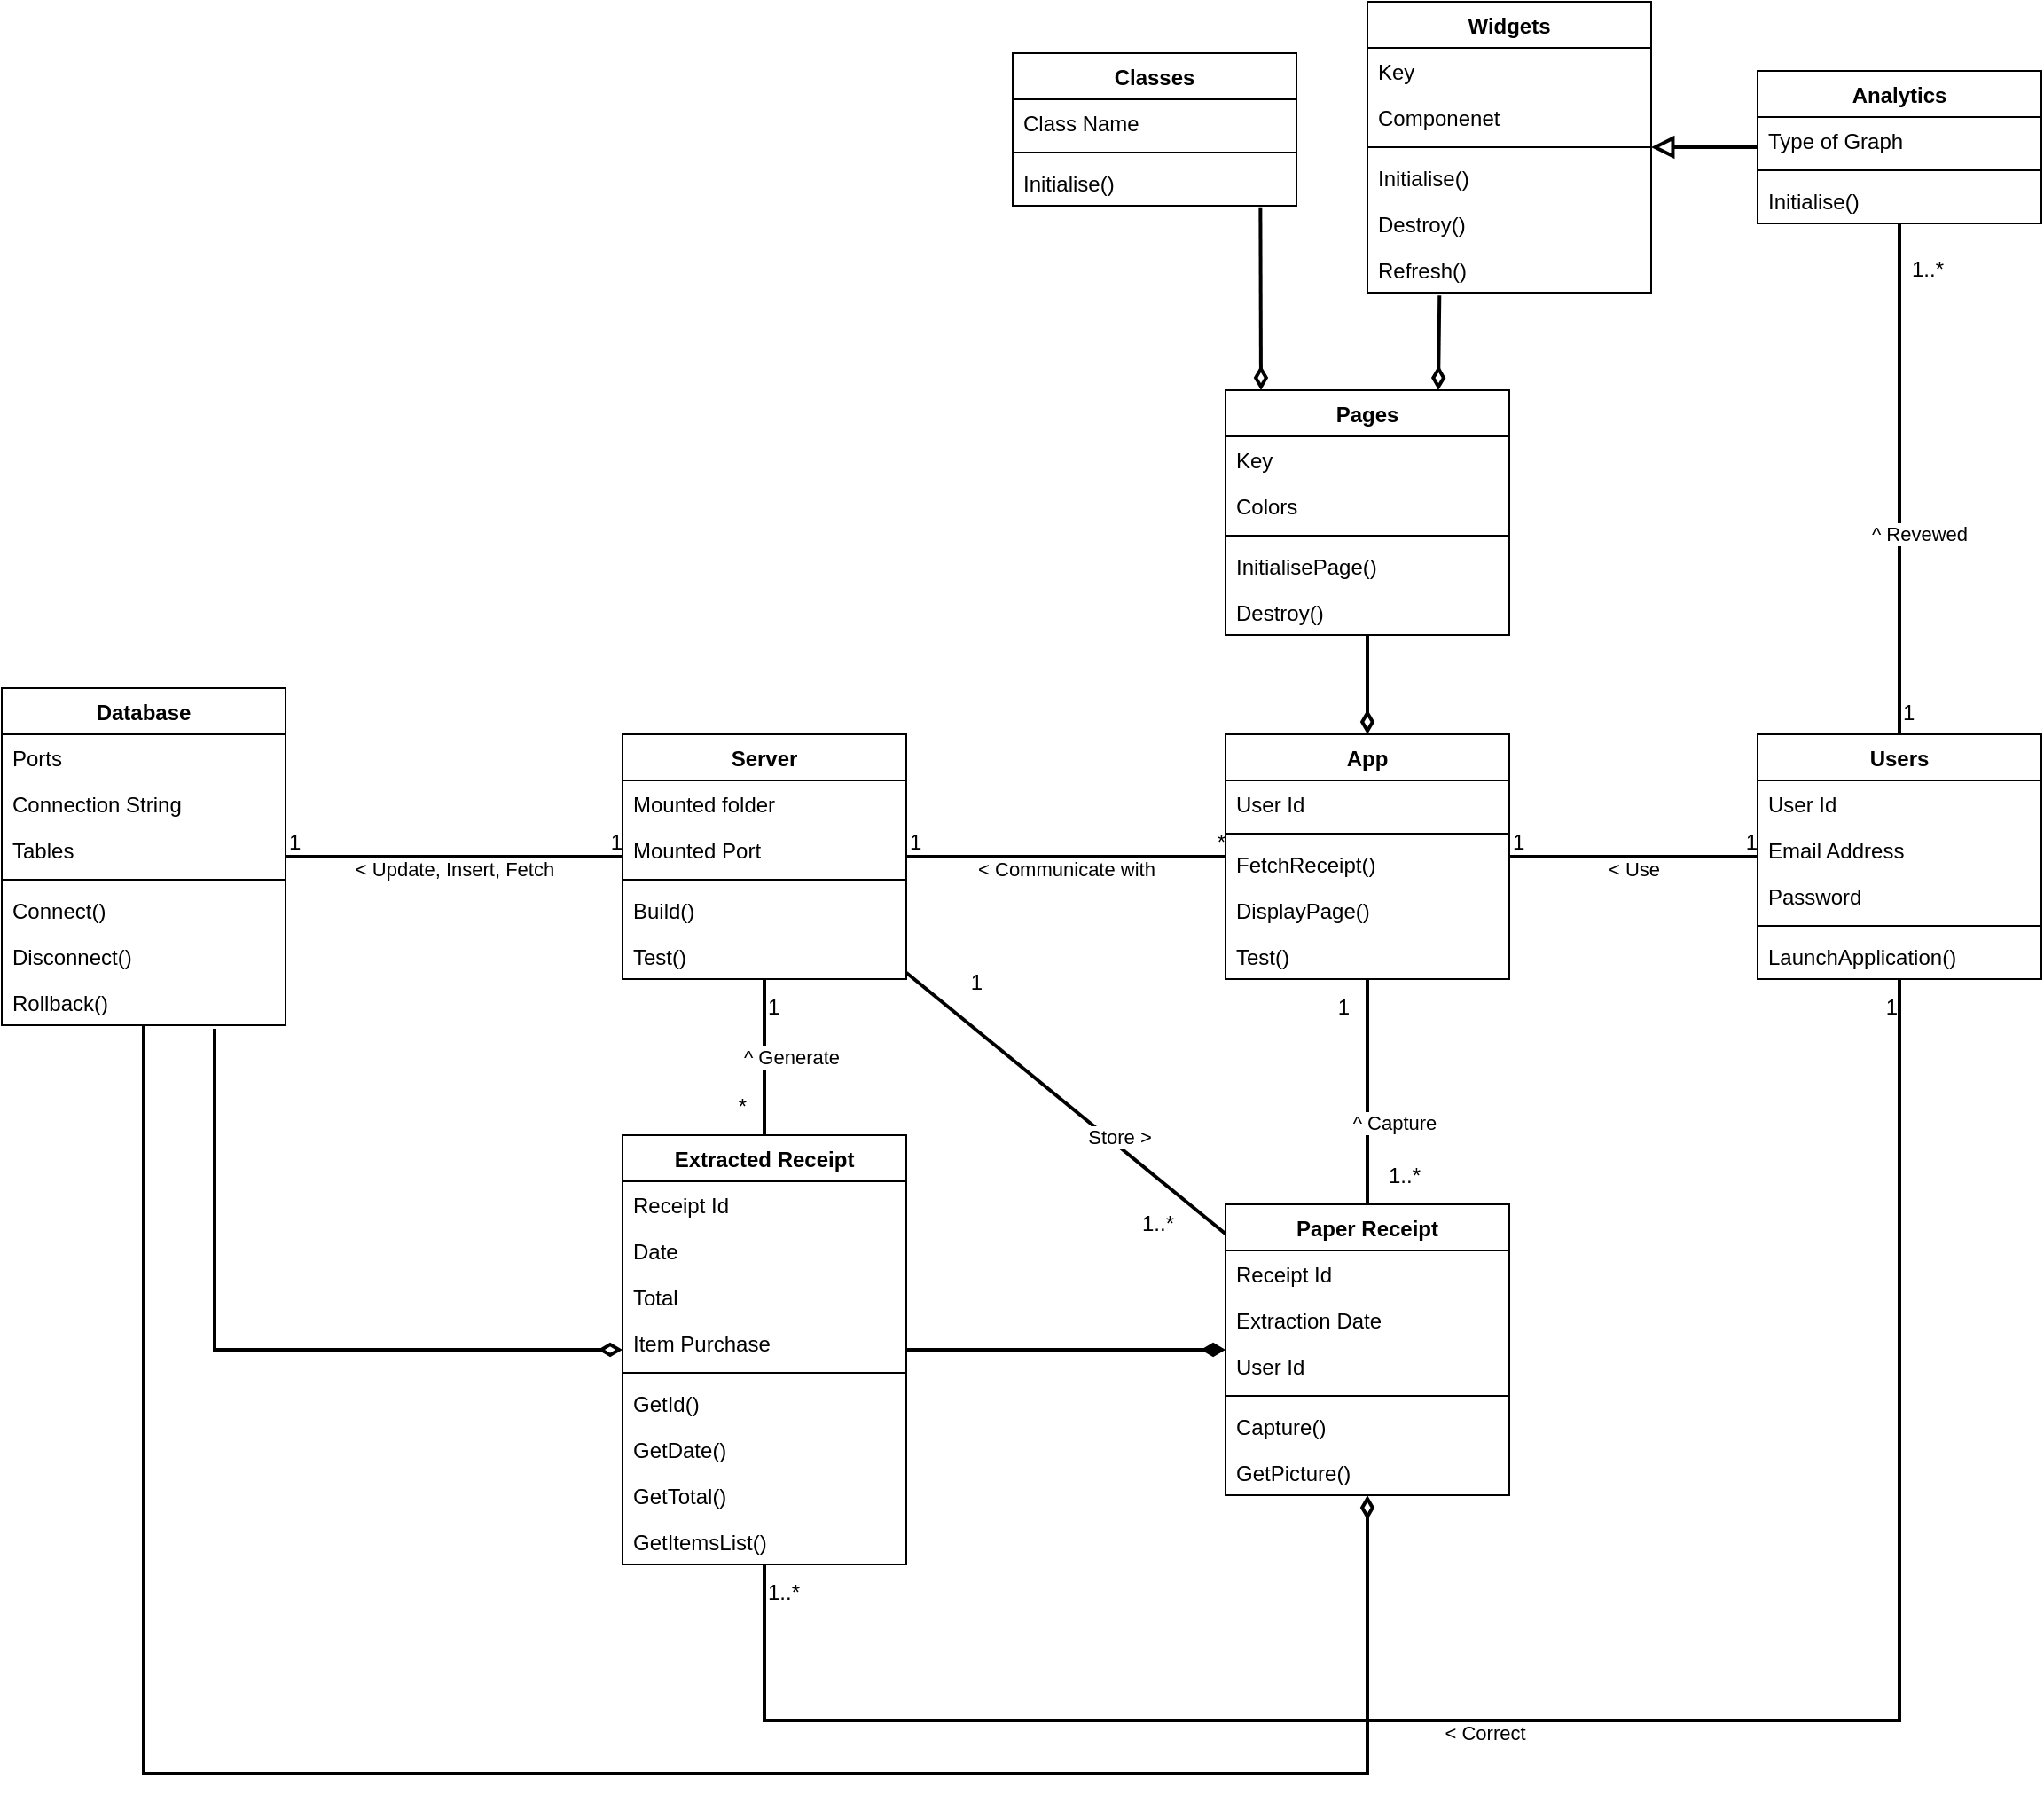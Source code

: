 <mxfile version="24.2.5" type="device">
  <diagram id="jHKnIer3RVHyAMdDst35" name="Page-1">
    <mxGraphModel dx="3381" dy="3438" grid="1" gridSize="10" guides="1" tooltips="1" connect="1" arrows="1" fold="1" page="1" pageScale="1" pageWidth="827" pageHeight="1169" math="0" shadow="0">
      <root>
        <mxCell id="0" />
        <mxCell id="1" parent="0" />
        <mxCell id="2" value="Users" style="swimlane;fontStyle=1;align=center;verticalAlign=top;childLayout=stackLayout;horizontal=1;startSize=26;horizontalStack=0;resizeParent=1;resizeParentMax=0;resizeLast=0;collapsible=1;marginBottom=0;" parent="1" vertex="1">
          <mxGeometry x="370" y="-671" width="160" height="138" as="geometry" />
        </mxCell>
        <mxCell id="_Ge_NnRAI8BgG_pNbYAr-111" value="User Id" style="text;strokeColor=none;fillColor=none;align=left;verticalAlign=top;spacingLeft=4;spacingRight=4;overflow=hidden;rotatable=0;points=[[0,0.5],[1,0.5]];portConstraint=eastwest;" parent="2" vertex="1">
          <mxGeometry y="26" width="160" height="26" as="geometry" />
        </mxCell>
        <mxCell id="3" value="Email Address" style="text;strokeColor=none;fillColor=none;align=left;verticalAlign=top;spacingLeft=4;spacingRight=4;overflow=hidden;rotatable=0;points=[[0,0.5],[1,0.5]];portConstraint=eastwest;" parent="2" vertex="1">
          <mxGeometry y="52" width="160" height="26" as="geometry" />
        </mxCell>
        <mxCell id="_Ge_NnRAI8BgG_pNbYAr-112" value="Password" style="text;strokeColor=none;fillColor=none;align=left;verticalAlign=top;spacingLeft=4;spacingRight=4;overflow=hidden;rotatable=0;points=[[0,0.5],[1,0.5]];portConstraint=eastwest;" parent="2" vertex="1">
          <mxGeometry y="78" width="160" height="26" as="geometry" />
        </mxCell>
        <mxCell id="4" value="" style="line;strokeWidth=1;fillColor=none;align=left;verticalAlign=middle;spacingTop=-1;spacingLeft=3;spacingRight=3;rotatable=0;labelPosition=right;points=[];portConstraint=eastwest;strokeColor=inherit;" parent="2" vertex="1">
          <mxGeometry y="104" width="160" height="8" as="geometry" />
        </mxCell>
        <mxCell id="5" value="LaunchApplication()" style="text;strokeColor=none;fillColor=none;align=left;verticalAlign=top;spacingLeft=4;spacingRight=4;overflow=hidden;rotatable=0;points=[[0,0.5],[1,0.5]];portConstraint=eastwest;" parent="2" vertex="1">
          <mxGeometry y="112" width="160" height="26" as="geometry" />
        </mxCell>
        <mxCell id="6" value="Database" style="swimlane;fontStyle=1;align=center;verticalAlign=top;childLayout=stackLayout;horizontal=1;startSize=26;horizontalStack=0;resizeParent=1;resizeParentMax=0;resizeLast=0;collapsible=1;marginBottom=0;" parent="1" vertex="1">
          <mxGeometry x="-620" y="-697" width="160" height="190" as="geometry" />
        </mxCell>
        <mxCell id="7" value="Ports" style="text;strokeColor=none;fillColor=none;align=left;verticalAlign=top;spacingLeft=4;spacingRight=4;overflow=hidden;rotatable=0;points=[[0,0.5],[1,0.5]];portConstraint=eastwest;" parent="6" vertex="1">
          <mxGeometry y="26" width="160" height="26" as="geometry" />
        </mxCell>
        <mxCell id="_Ge_NnRAI8BgG_pNbYAr-130" value="Connection String" style="text;strokeColor=none;fillColor=none;align=left;verticalAlign=top;spacingLeft=4;spacingRight=4;overflow=hidden;rotatable=0;points=[[0,0.5],[1,0.5]];portConstraint=eastwest;" parent="6" vertex="1">
          <mxGeometry y="52" width="160" height="26" as="geometry" />
        </mxCell>
        <mxCell id="_Ge_NnRAI8BgG_pNbYAr-129" value="Tables" style="text;strokeColor=none;fillColor=none;align=left;verticalAlign=top;spacingLeft=4;spacingRight=4;overflow=hidden;rotatable=0;points=[[0,0.5],[1,0.5]];portConstraint=eastwest;" parent="6" vertex="1">
          <mxGeometry y="78" width="160" height="26" as="geometry" />
        </mxCell>
        <mxCell id="8" value="" style="line;strokeWidth=1;fillColor=none;align=left;verticalAlign=middle;spacingTop=-1;spacingLeft=3;spacingRight=3;rotatable=0;labelPosition=right;points=[];portConstraint=eastwest;strokeColor=inherit;" parent="6" vertex="1">
          <mxGeometry y="104" width="160" height="8" as="geometry" />
        </mxCell>
        <mxCell id="9" value="Connect()" style="text;strokeColor=none;fillColor=none;align=left;verticalAlign=top;spacingLeft=4;spacingRight=4;overflow=hidden;rotatable=0;points=[[0,0.5],[1,0.5]];portConstraint=eastwest;" parent="6" vertex="1">
          <mxGeometry y="112" width="160" height="26" as="geometry" />
        </mxCell>
        <mxCell id="_Ge_NnRAI8BgG_pNbYAr-131" value="Disconnect()" style="text;strokeColor=none;fillColor=none;align=left;verticalAlign=top;spacingLeft=4;spacingRight=4;overflow=hidden;rotatable=0;points=[[0,0.5],[1,0.5]];portConstraint=eastwest;" parent="6" vertex="1">
          <mxGeometry y="138" width="160" height="26" as="geometry" />
        </mxCell>
        <mxCell id="_Ge_NnRAI8BgG_pNbYAr-132" value="Rollback()" style="text;strokeColor=none;fillColor=none;align=left;verticalAlign=top;spacingLeft=4;spacingRight=4;overflow=hidden;rotatable=0;points=[[0,0.5],[1,0.5]];portConstraint=eastwest;" parent="6" vertex="1">
          <mxGeometry y="164" width="160" height="26" as="geometry" />
        </mxCell>
        <mxCell id="10" value="Server" style="swimlane;fontStyle=1;align=center;verticalAlign=top;childLayout=stackLayout;horizontal=1;startSize=26;horizontalStack=0;resizeParent=1;resizeParentMax=0;resizeLast=0;collapsible=1;marginBottom=0;" parent="1" vertex="1">
          <mxGeometry x="-270" y="-671" width="160" height="138" as="geometry" />
        </mxCell>
        <mxCell id="11" value="Mounted folder" style="text;strokeColor=none;fillColor=none;align=left;verticalAlign=top;spacingLeft=4;spacingRight=4;overflow=hidden;rotatable=0;points=[[0,0.5],[1,0.5]];portConstraint=eastwest;" parent="10" vertex="1">
          <mxGeometry y="26" width="160" height="26" as="geometry" />
        </mxCell>
        <mxCell id="_Ge_NnRAI8BgG_pNbYAr-114" value="Mounted Port" style="text;strokeColor=none;fillColor=none;align=left;verticalAlign=top;spacingLeft=4;spacingRight=4;overflow=hidden;rotatable=0;points=[[0,0.5],[1,0.5]];portConstraint=eastwest;" parent="10" vertex="1">
          <mxGeometry y="52" width="160" height="26" as="geometry" />
        </mxCell>
        <mxCell id="12" value="" style="line;strokeWidth=1;fillColor=none;align=left;verticalAlign=middle;spacingTop=-1;spacingLeft=3;spacingRight=3;rotatable=0;labelPosition=right;points=[];portConstraint=eastwest;strokeColor=inherit;" parent="10" vertex="1">
          <mxGeometry y="78" width="160" height="8" as="geometry" />
        </mxCell>
        <mxCell id="13" value="Build()" style="text;strokeColor=none;fillColor=none;align=left;verticalAlign=top;spacingLeft=4;spacingRight=4;overflow=hidden;rotatable=0;points=[[0,0.5],[1,0.5]];portConstraint=eastwest;" parent="10" vertex="1">
          <mxGeometry y="86" width="160" height="26" as="geometry" />
        </mxCell>
        <mxCell id="_Ge_NnRAI8BgG_pNbYAr-133" value="Test()" style="text;strokeColor=none;fillColor=none;align=left;verticalAlign=top;spacingLeft=4;spacingRight=4;overflow=hidden;rotatable=0;points=[[0,0.5],[1,0.5]];portConstraint=eastwest;" parent="10" vertex="1">
          <mxGeometry y="112" width="160" height="26" as="geometry" />
        </mxCell>
        <mxCell id="14" value="Analytics" style="swimlane;fontStyle=1;align=center;verticalAlign=top;childLayout=stackLayout;horizontal=1;startSize=26;horizontalStack=0;resizeParent=1;resizeParentMax=0;resizeLast=0;collapsible=1;marginBottom=0;" parent="1" vertex="1">
          <mxGeometry x="370" y="-1045" width="160" height="86" as="geometry" />
        </mxCell>
        <mxCell id="15" value="Type of Graph" style="text;strokeColor=none;fillColor=none;align=left;verticalAlign=top;spacingLeft=4;spacingRight=4;overflow=hidden;rotatable=0;points=[[0,0.5],[1,0.5]];portConstraint=eastwest;" parent="14" vertex="1">
          <mxGeometry y="26" width="160" height="26" as="geometry" />
        </mxCell>
        <mxCell id="16" value="" style="line;strokeWidth=1;fillColor=none;align=left;verticalAlign=middle;spacingTop=-1;spacingLeft=3;spacingRight=3;rotatable=0;labelPosition=right;points=[];portConstraint=eastwest;strokeColor=inherit;" parent="14" vertex="1">
          <mxGeometry y="52" width="160" height="8" as="geometry" />
        </mxCell>
        <mxCell id="17" value="Initialise()" style="text;strokeColor=none;fillColor=none;align=left;verticalAlign=top;spacingLeft=4;spacingRight=4;overflow=hidden;rotatable=0;points=[[0,0.5],[1,0.5]];portConstraint=eastwest;" parent="14" vertex="1">
          <mxGeometry y="60" width="160" height="26" as="geometry" />
        </mxCell>
        <mxCell id="18" value="Paper Receipt" style="swimlane;fontStyle=1;align=center;verticalAlign=top;childLayout=stackLayout;horizontal=1;startSize=26;horizontalStack=0;resizeParent=1;resizeParentMax=0;resizeLast=0;collapsible=1;marginBottom=0;" parent="1" vertex="1">
          <mxGeometry x="70" y="-406" width="160" height="164" as="geometry" />
        </mxCell>
        <mxCell id="19" value="Receipt Id" style="text;strokeColor=none;fillColor=none;align=left;verticalAlign=top;spacingLeft=4;spacingRight=4;overflow=hidden;rotatable=0;points=[[0,0.5],[1,0.5]];portConstraint=eastwest;" parent="18" vertex="1">
          <mxGeometry y="26" width="160" height="26" as="geometry" />
        </mxCell>
        <mxCell id="_Ge_NnRAI8BgG_pNbYAr-109" value="Extraction Date" style="text;strokeColor=none;fillColor=none;align=left;verticalAlign=top;spacingLeft=4;spacingRight=4;overflow=hidden;rotatable=0;points=[[0,0.5],[1,0.5]];portConstraint=eastwest;" parent="18" vertex="1">
          <mxGeometry y="52" width="160" height="26" as="geometry" />
        </mxCell>
        <mxCell id="_Ge_NnRAI8BgG_pNbYAr-110" value="User Id" style="text;strokeColor=none;fillColor=none;align=left;verticalAlign=top;spacingLeft=4;spacingRight=4;overflow=hidden;rotatable=0;points=[[0,0.5],[1,0.5]];portConstraint=eastwest;" parent="18" vertex="1">
          <mxGeometry y="78" width="160" height="26" as="geometry" />
        </mxCell>
        <mxCell id="20" value="" style="line;strokeWidth=1;fillColor=none;align=left;verticalAlign=middle;spacingTop=-1;spacingLeft=3;spacingRight=3;rotatable=0;labelPosition=right;points=[];portConstraint=eastwest;strokeColor=inherit;" parent="18" vertex="1">
          <mxGeometry y="104" width="160" height="8" as="geometry" />
        </mxCell>
        <mxCell id="_Ge_NnRAI8BgG_pNbYAr-124" value="Capture()" style="text;strokeColor=none;fillColor=none;align=left;verticalAlign=top;spacingLeft=4;spacingRight=4;overflow=hidden;rotatable=0;points=[[0,0.5],[1,0.5]];portConstraint=eastwest;" parent="18" vertex="1">
          <mxGeometry y="112" width="160" height="26" as="geometry" />
        </mxCell>
        <mxCell id="_Ge_NnRAI8BgG_pNbYAr-107" value="GetPicture()" style="text;strokeColor=none;fillColor=none;align=left;verticalAlign=top;spacingLeft=4;spacingRight=4;overflow=hidden;rotatable=0;points=[[0,0.5],[1,0.5]];portConstraint=eastwest;" parent="18" vertex="1">
          <mxGeometry y="138" width="160" height="26" as="geometry" />
        </mxCell>
        <mxCell id="23" value="Extracted Receipt" style="swimlane;fontStyle=1;align=center;verticalAlign=top;childLayout=stackLayout;horizontal=1;startSize=26;horizontalStack=0;resizeParent=1;resizeParentMax=0;resizeLast=0;collapsible=1;marginBottom=0;" parent="1" vertex="1">
          <mxGeometry x="-270" y="-445" width="160" height="242" as="geometry" />
        </mxCell>
        <mxCell id="24" value="Receipt Id" style="text;strokeColor=none;fillColor=none;align=left;verticalAlign=top;spacingLeft=4;spacingRight=4;overflow=hidden;rotatable=0;points=[[0,0.5],[1,0.5]];portConstraint=eastwest;" parent="23" vertex="1">
          <mxGeometry y="26" width="160" height="26" as="geometry" />
        </mxCell>
        <mxCell id="_Ge_NnRAI8BgG_pNbYAr-115" value="Date" style="text;strokeColor=none;fillColor=none;align=left;verticalAlign=top;spacingLeft=4;spacingRight=4;overflow=hidden;rotatable=0;points=[[0,0.5],[1,0.5]];portConstraint=eastwest;" parent="23" vertex="1">
          <mxGeometry y="52" width="160" height="26" as="geometry" />
        </mxCell>
        <mxCell id="_Ge_NnRAI8BgG_pNbYAr-121" value="Total" style="text;strokeColor=none;fillColor=none;align=left;verticalAlign=top;spacingLeft=4;spacingRight=4;overflow=hidden;rotatable=0;points=[[0,0.5],[1,0.5]];portConstraint=eastwest;" parent="23" vertex="1">
          <mxGeometry y="78" width="160" height="26" as="geometry" />
        </mxCell>
        <mxCell id="_Ge_NnRAI8BgG_pNbYAr-122" value="Item Purchase" style="text;strokeColor=none;fillColor=none;align=left;verticalAlign=top;spacingLeft=4;spacingRight=4;overflow=hidden;rotatable=0;points=[[0,0.5],[1,0.5]];portConstraint=eastwest;" parent="23" vertex="1">
          <mxGeometry y="104" width="160" height="26" as="geometry" />
        </mxCell>
        <mxCell id="25" value="" style="line;strokeWidth=1;fillColor=none;align=left;verticalAlign=middle;spacingTop=-1;spacingLeft=3;spacingRight=3;rotatable=0;labelPosition=right;points=[];portConstraint=eastwest;strokeColor=inherit;" parent="23" vertex="1">
          <mxGeometry y="130" width="160" height="8" as="geometry" />
        </mxCell>
        <mxCell id="_Ge_NnRAI8BgG_pNbYAr-125" value="GetId()" style="text;strokeColor=none;fillColor=none;align=left;verticalAlign=top;spacingLeft=4;spacingRight=4;overflow=hidden;rotatable=0;points=[[0,0.5],[1,0.5]];portConstraint=eastwest;" parent="23" vertex="1">
          <mxGeometry y="138" width="160" height="26" as="geometry" />
        </mxCell>
        <mxCell id="_Ge_NnRAI8BgG_pNbYAr-127" value="GetDate()" style="text;strokeColor=none;fillColor=none;align=left;verticalAlign=top;spacingLeft=4;spacingRight=4;overflow=hidden;rotatable=0;points=[[0,0.5],[1,0.5]];portConstraint=eastwest;" parent="23" vertex="1">
          <mxGeometry y="164" width="160" height="26" as="geometry" />
        </mxCell>
        <mxCell id="26" value="GetTotal()" style="text;strokeColor=none;fillColor=none;align=left;verticalAlign=top;spacingLeft=4;spacingRight=4;overflow=hidden;rotatable=0;points=[[0,0.5],[1,0.5]];portConstraint=eastwest;" parent="23" vertex="1">
          <mxGeometry y="190" width="160" height="26" as="geometry" />
        </mxCell>
        <mxCell id="_Ge_NnRAI8BgG_pNbYAr-126" value="GetItemsList()" style="text;strokeColor=none;fillColor=none;align=left;verticalAlign=top;spacingLeft=4;spacingRight=4;overflow=hidden;rotatable=0;points=[[0,0.5],[1,0.5]];portConstraint=eastwest;" parent="23" vertex="1">
          <mxGeometry y="216" width="160" height="26" as="geometry" />
        </mxCell>
        <mxCell id="_Ge_NnRAI8BgG_pNbYAr-34" value="" style="endArrow=none;startArrow=diamondThin;endFill=0;startFill=1;html=1;verticalAlign=bottom;labelBackgroundColor=none;strokeWidth=2;startSize=8;endSize=8;rounded=0;" parent="1" source="18" target="23" edge="1">
          <mxGeometry width="160" relative="1" as="geometry">
            <mxPoint x="50" y="-825" as="sourcePoint" />
            <mxPoint x="-80" y="-855" as="targetPoint" />
          </mxGeometry>
        </mxCell>
        <mxCell id="_Ge_NnRAI8BgG_pNbYAr-35" value="App" style="swimlane;fontStyle=1;align=center;verticalAlign=top;childLayout=stackLayout;horizontal=1;startSize=26;horizontalStack=0;resizeParent=1;resizeParentMax=0;resizeLast=0;collapsible=1;marginBottom=0;" parent="1" vertex="1">
          <mxGeometry x="70" y="-671" width="160" height="138" as="geometry" />
        </mxCell>
        <mxCell id="_Ge_NnRAI8BgG_pNbYAr-36" value="User Id" style="text;strokeColor=none;fillColor=none;align=left;verticalAlign=top;spacingLeft=4;spacingRight=4;overflow=hidden;rotatable=0;points=[[0,0.5],[1,0.5]];portConstraint=eastwest;" parent="_Ge_NnRAI8BgG_pNbYAr-35" vertex="1">
          <mxGeometry y="26" width="160" height="26" as="geometry" />
        </mxCell>
        <mxCell id="_Ge_NnRAI8BgG_pNbYAr-37" value="" style="line;strokeWidth=1;fillColor=none;align=left;verticalAlign=middle;spacingTop=-1;spacingLeft=3;spacingRight=3;rotatable=0;labelPosition=right;points=[];portConstraint=eastwest;strokeColor=inherit;" parent="_Ge_NnRAI8BgG_pNbYAr-35" vertex="1">
          <mxGeometry y="52" width="160" height="8" as="geometry" />
        </mxCell>
        <mxCell id="_Ge_NnRAI8BgG_pNbYAr-123" value="FetchReceipt()" style="text;strokeColor=none;fillColor=none;align=left;verticalAlign=top;spacingLeft=4;spacingRight=4;overflow=hidden;rotatable=0;points=[[0,0.5],[1,0.5]];portConstraint=eastwest;" parent="_Ge_NnRAI8BgG_pNbYAr-35" vertex="1">
          <mxGeometry y="60" width="160" height="26" as="geometry" />
        </mxCell>
        <mxCell id="_Ge_NnRAI8BgG_pNbYAr-38" value="DisplayPage()" style="text;strokeColor=none;fillColor=none;align=left;verticalAlign=top;spacingLeft=4;spacingRight=4;overflow=hidden;rotatable=0;points=[[0,0.5],[1,0.5]];portConstraint=eastwest;" parent="_Ge_NnRAI8BgG_pNbYAr-35" vertex="1">
          <mxGeometry y="86" width="160" height="26" as="geometry" />
        </mxCell>
        <mxCell id="_Ge_NnRAI8BgG_pNbYAr-134" value="Test()" style="text;strokeColor=none;fillColor=none;align=left;verticalAlign=top;spacingLeft=4;spacingRight=4;overflow=hidden;rotatable=0;points=[[0,0.5],[1,0.5]];portConstraint=eastwest;" parent="_Ge_NnRAI8BgG_pNbYAr-35" vertex="1">
          <mxGeometry y="112" width="160" height="26" as="geometry" />
        </mxCell>
        <mxCell id="_Ge_NnRAI8BgG_pNbYAr-44" value="" style="endArrow=none;html=1;rounded=0;align=center;verticalAlign=top;endFill=0;labelBackgroundColor=none;strokeWidth=2;" parent="1" source="10" target="_Ge_NnRAI8BgG_pNbYAr-35" edge="1">
          <mxGeometry relative="1" as="geometry">
            <mxPoint x="-40" y="-595" as="sourcePoint" />
            <mxPoint x="160" y="-595" as="targetPoint" />
          </mxGeometry>
        </mxCell>
        <mxCell id="_Ge_NnRAI8BgG_pNbYAr-45" value="1" style="resizable=0;html=1;align=left;verticalAlign=bottom;labelBackgroundColor=none;" parent="_Ge_NnRAI8BgG_pNbYAr-44" connectable="0" vertex="1">
          <mxGeometry x="-1" relative="1" as="geometry" />
        </mxCell>
        <mxCell id="_Ge_NnRAI8BgG_pNbYAr-47" value="*" style="resizable=0;html=1;align=right;verticalAlign=bottom;labelBackgroundColor=none;" parent="_Ge_NnRAI8BgG_pNbYAr-44" connectable="0" vertex="1">
          <mxGeometry x="1" relative="1" as="geometry" />
        </mxCell>
        <mxCell id="_Ge_NnRAI8BgG_pNbYAr-51" value="&amp;lt; Communicate with" style="edgeLabel;html=1;align=center;verticalAlign=middle;resizable=0;points=[];" parent="_Ge_NnRAI8BgG_pNbYAr-44" vertex="1" connectable="0">
          <mxGeometry x="-0.165" relative="1" as="geometry">
            <mxPoint x="15" y="7" as="offset" />
          </mxGeometry>
        </mxCell>
        <mxCell id="_Ge_NnRAI8BgG_pNbYAr-52" value="" style="endArrow=none;html=1;rounded=0;align=center;verticalAlign=top;endFill=0;labelBackgroundColor=none;strokeWidth=2;" parent="1" source="_Ge_NnRAI8BgG_pNbYAr-35" target="2" edge="1">
          <mxGeometry relative="1" as="geometry">
            <mxPoint x="210" y="-505" as="sourcePoint" />
            <mxPoint x="390" y="-505" as="targetPoint" />
          </mxGeometry>
        </mxCell>
        <mxCell id="_Ge_NnRAI8BgG_pNbYAr-53" value="1" style="resizable=0;html=1;align=left;verticalAlign=bottom;labelBackgroundColor=none;" parent="_Ge_NnRAI8BgG_pNbYAr-52" connectable="0" vertex="1">
          <mxGeometry x="-1" relative="1" as="geometry" />
        </mxCell>
        <mxCell id="_Ge_NnRAI8BgG_pNbYAr-55" value="1" style="resizable=0;html=1;align=right;verticalAlign=bottom;labelBackgroundColor=none;" parent="_Ge_NnRAI8BgG_pNbYAr-52" connectable="0" vertex="1">
          <mxGeometry x="1" relative="1" as="geometry" />
        </mxCell>
        <mxCell id="_Ge_NnRAI8BgG_pNbYAr-57" value="&amp;lt; Use" style="edgeLabel;html=1;align=center;verticalAlign=middle;resizable=0;points=[];" parent="_Ge_NnRAI8BgG_pNbYAr-52" vertex="1" connectable="0">
          <mxGeometry x="-0.165" relative="1" as="geometry">
            <mxPoint x="11" y="7" as="offset" />
          </mxGeometry>
        </mxCell>
        <mxCell id="_Ge_NnRAI8BgG_pNbYAr-58" value="" style="endArrow=none;html=1;rounded=0;align=center;verticalAlign=top;endFill=0;labelBackgroundColor=none;strokeWidth=2;" parent="1" source="18" target="_Ge_NnRAI8BgG_pNbYAr-35" edge="1">
          <mxGeometry relative="1" as="geometry">
            <mxPoint x="-100" y="-675" as="sourcePoint" />
            <mxPoint x="80" y="-675" as="targetPoint" />
          </mxGeometry>
        </mxCell>
        <mxCell id="_Ge_NnRAI8BgG_pNbYAr-60" value="1..*" style="resizable=0;html=1;align=left;verticalAlign=top;labelBackgroundColor=none;" parent="_Ge_NnRAI8BgG_pNbYAr-58" connectable="0" vertex="1">
          <mxGeometry x="-1" relative="1" as="geometry">
            <mxPoint x="10" y="-30" as="offset" />
          </mxGeometry>
        </mxCell>
        <mxCell id="_Ge_NnRAI8BgG_pNbYAr-61" value="1" style="resizable=0;html=1;align=right;verticalAlign=bottom;labelBackgroundColor=none;" parent="_Ge_NnRAI8BgG_pNbYAr-58" connectable="0" vertex="1">
          <mxGeometry x="1" relative="1" as="geometry">
            <mxPoint x="-10" y="24" as="offset" />
          </mxGeometry>
        </mxCell>
        <mxCell id="_Ge_NnRAI8BgG_pNbYAr-63" value="^ Capture" style="edgeLabel;html=1;align=center;verticalAlign=middle;resizable=0;points=[];" parent="_Ge_NnRAI8BgG_pNbYAr-58" vertex="1" connectable="0">
          <mxGeometry x="-0.165" relative="1" as="geometry">
            <mxPoint x="15" y="7" as="offset" />
          </mxGeometry>
        </mxCell>
        <mxCell id="_Ge_NnRAI8BgG_pNbYAr-64" value="" style="endArrow=none;html=1;rounded=0;align=center;verticalAlign=top;endFill=0;labelBackgroundColor=none;strokeWidth=2;" parent="1" source="6" target="10" edge="1">
          <mxGeometry relative="1" as="geometry">
            <mxPoint x="-500" y="-485" as="sourcePoint" />
            <mxPoint x="-320" y="-485" as="targetPoint" />
          </mxGeometry>
        </mxCell>
        <mxCell id="_Ge_NnRAI8BgG_pNbYAr-65" value="1" style="resizable=0;html=1;align=left;verticalAlign=bottom;labelBackgroundColor=none;" parent="_Ge_NnRAI8BgG_pNbYAr-64" connectable="0" vertex="1">
          <mxGeometry x="-1" relative="1" as="geometry" />
        </mxCell>
        <mxCell id="_Ge_NnRAI8BgG_pNbYAr-67" value="1" style="resizable=0;html=1;align=right;verticalAlign=bottom;labelBackgroundColor=none;" parent="_Ge_NnRAI8BgG_pNbYAr-64" connectable="0" vertex="1">
          <mxGeometry x="1" relative="1" as="geometry" />
        </mxCell>
        <mxCell id="_Ge_NnRAI8BgG_pNbYAr-69" value="&amp;lt; Update, Insert, Fetch" style="edgeLabel;html=1;align=center;verticalAlign=middle;resizable=0;points=[];" parent="_Ge_NnRAI8BgG_pNbYAr-64" vertex="1" connectable="0">
          <mxGeometry x="-0.165" relative="1" as="geometry">
            <mxPoint x="15" y="7" as="offset" />
          </mxGeometry>
        </mxCell>
        <mxCell id="_Ge_NnRAI8BgG_pNbYAr-70" value="" style="endArrow=none;html=1;rounded=0;align=center;verticalAlign=top;endFill=0;labelBackgroundColor=none;strokeWidth=2;" parent="1" source="23" target="2" edge="1">
          <mxGeometry relative="1" as="geometry">
            <mxPoint x="-230" y="-125" as="sourcePoint" />
            <mxPoint x="430" y="-755" as="targetPoint" />
            <Array as="points">
              <mxPoint x="-190" y="-115" />
              <mxPoint x="450" y="-115" />
            </Array>
          </mxGeometry>
        </mxCell>
        <mxCell id="_Ge_NnRAI8BgG_pNbYAr-71" value="1..*" style="resizable=0;html=1;align=left;verticalAlign=bottom;labelBackgroundColor=none;" parent="_Ge_NnRAI8BgG_pNbYAr-70" connectable="0" vertex="1">
          <mxGeometry x="-1" relative="1" as="geometry">
            <mxPoint y="24" as="offset" />
          </mxGeometry>
        </mxCell>
        <mxCell id="_Ge_NnRAI8BgG_pNbYAr-73" value="1" style="resizable=0;html=1;align=right;verticalAlign=bottom;labelBackgroundColor=none;" parent="_Ge_NnRAI8BgG_pNbYAr-70" connectable="0" vertex="1">
          <mxGeometry x="1" relative="1" as="geometry">
            <mxPoint x="-1" y="24" as="offset" />
          </mxGeometry>
        </mxCell>
        <mxCell id="_Ge_NnRAI8BgG_pNbYAr-75" value="&amp;lt; Correct" style="edgeLabel;html=1;align=center;verticalAlign=middle;resizable=0;points=[];" parent="_Ge_NnRAI8BgG_pNbYAr-70" vertex="1" connectable="0">
          <mxGeometry x="-0.165" relative="1" as="geometry">
            <mxPoint x="15" y="7" as="offset" />
          </mxGeometry>
        </mxCell>
        <mxCell id="_Ge_NnRAI8BgG_pNbYAr-82" value="" style="endArrow=none;html=1;rounded=0;align=center;verticalAlign=top;endFill=0;labelBackgroundColor=none;strokeWidth=2;" parent="1" source="18" target="10" edge="1">
          <mxGeometry relative="1" as="geometry">
            <mxPoint x="-480" y="-715" as="sourcePoint" />
            <mxPoint x="-340" y="-715" as="targetPoint" />
          </mxGeometry>
        </mxCell>
        <mxCell id="_Ge_NnRAI8BgG_pNbYAr-84" value="1..*" style="resizable=0;html=1;align=left;verticalAlign=top;labelBackgroundColor=none;" parent="_Ge_NnRAI8BgG_pNbYAr-82" connectable="0" vertex="1">
          <mxGeometry x="-1" relative="1" as="geometry">
            <mxPoint x="-49" y="-20" as="offset" />
          </mxGeometry>
        </mxCell>
        <mxCell id="_Ge_NnRAI8BgG_pNbYAr-85" value="1" style="resizable=0;html=1;align=right;verticalAlign=bottom;labelBackgroundColor=none;" parent="_Ge_NnRAI8BgG_pNbYAr-82" connectable="0" vertex="1">
          <mxGeometry x="1" relative="1" as="geometry">
            <mxPoint x="43" y="14" as="offset" />
          </mxGeometry>
        </mxCell>
        <mxCell id="_Ge_NnRAI8BgG_pNbYAr-87" value="Store &amp;gt;" style="edgeLabel;html=1;align=center;verticalAlign=middle;resizable=0;points=[];" parent="_Ge_NnRAI8BgG_pNbYAr-82" vertex="1" connectable="0">
          <mxGeometry x="-0.165" relative="1" as="geometry">
            <mxPoint x="15" y="7" as="offset" />
          </mxGeometry>
        </mxCell>
        <mxCell id="_Ge_NnRAI8BgG_pNbYAr-89" value="" style="endArrow=none;html=1;rounded=0;align=center;verticalAlign=top;endFill=0;labelBackgroundColor=none;strokeWidth=2;" parent="1" source="10" target="23" edge="1">
          <mxGeometry relative="1" as="geometry">
            <mxPoint x="-470" y="-735" as="sourcePoint" />
            <mxPoint x="-330" y="-735" as="targetPoint" />
          </mxGeometry>
        </mxCell>
        <mxCell id="_Ge_NnRAI8BgG_pNbYAr-90" value="1" style="resizable=0;html=1;align=left;verticalAlign=bottom;labelBackgroundColor=none;" parent="_Ge_NnRAI8BgG_pNbYAr-89" connectable="0" vertex="1">
          <mxGeometry x="-1" relative="1" as="geometry">
            <mxPoint y="24" as="offset" />
          </mxGeometry>
        </mxCell>
        <mxCell id="_Ge_NnRAI8BgG_pNbYAr-93" value="*" style="resizable=0;html=1;align=right;verticalAlign=top;labelBackgroundColor=none;" parent="_Ge_NnRAI8BgG_pNbYAr-89" connectable="0" vertex="1">
          <mxGeometry x="1" relative="1" as="geometry">
            <mxPoint x="-10" y="-30" as="offset" />
          </mxGeometry>
        </mxCell>
        <mxCell id="_Ge_NnRAI8BgG_pNbYAr-94" value="^ Generate" style="edgeLabel;html=1;align=center;verticalAlign=middle;resizable=0;points=[];" parent="_Ge_NnRAI8BgG_pNbYAr-89" vertex="1" connectable="0">
          <mxGeometry x="-0.165" relative="1" as="geometry">
            <mxPoint x="15" y="7" as="offset" />
          </mxGeometry>
        </mxCell>
        <mxCell id="_Ge_NnRAI8BgG_pNbYAr-101" value="" style="endArrow=none;startArrow=diamondThin;endFill=0;startFill=0;html=1;verticalAlign=bottom;labelBackgroundColor=none;strokeWidth=2;startSize=8;endSize=8;rounded=0;" parent="1" source="23" edge="1">
          <mxGeometry width="160" relative="1" as="geometry">
            <mxPoint x="-400" y="-755" as="sourcePoint" />
            <mxPoint x="-500" y="-505" as="targetPoint" />
            <Array as="points">
              <mxPoint x="-500" y="-324" />
            </Array>
          </mxGeometry>
        </mxCell>
        <mxCell id="_Ge_NnRAI8BgG_pNbYAr-102" value="" style="endArrow=none;startArrow=diamondThin;endFill=0;startFill=0;html=1;verticalAlign=bottom;labelBackgroundColor=none;strokeWidth=2;startSize=8;endSize=8;rounded=0;" parent="1" source="18" target="6" edge="1">
          <mxGeometry width="160" relative="1" as="geometry">
            <mxPoint x="70" y="-355" as="sourcePoint" />
            <mxPoint x="-570" y="-731" as="targetPoint" />
            <Array as="points">
              <mxPoint x="150" y="-85" />
              <mxPoint x="-540" y="-85" />
            </Array>
          </mxGeometry>
        </mxCell>
        <mxCell id="_Ge_NnRAI8BgG_pNbYAr-135" value="Pages" style="swimlane;fontStyle=1;align=center;verticalAlign=top;childLayout=stackLayout;horizontal=1;startSize=26;horizontalStack=0;resizeParent=1;resizeParentMax=0;resizeLast=0;collapsible=1;marginBottom=0;" parent="1" vertex="1">
          <mxGeometry x="70" y="-865" width="160" height="138" as="geometry" />
        </mxCell>
        <mxCell id="_Ge_NnRAI8BgG_pNbYAr-136" value="Key" style="text;strokeColor=none;fillColor=none;align=left;verticalAlign=top;spacingLeft=4;spacingRight=4;overflow=hidden;rotatable=0;points=[[0,0.5],[1,0.5]];portConstraint=eastwest;" parent="_Ge_NnRAI8BgG_pNbYAr-135" vertex="1">
          <mxGeometry y="26" width="160" height="26" as="geometry" />
        </mxCell>
        <mxCell id="_Ge_NnRAI8BgG_pNbYAr-158" value="Colors" style="text;strokeColor=none;fillColor=none;align=left;verticalAlign=top;spacingLeft=4;spacingRight=4;overflow=hidden;rotatable=0;points=[[0,0.5],[1,0.5]];portConstraint=eastwest;" parent="_Ge_NnRAI8BgG_pNbYAr-135" vertex="1">
          <mxGeometry y="52" width="160" height="26" as="geometry" />
        </mxCell>
        <mxCell id="_Ge_NnRAI8BgG_pNbYAr-137" value="" style="line;strokeWidth=1;fillColor=none;align=left;verticalAlign=middle;spacingTop=-1;spacingLeft=3;spacingRight=3;rotatable=0;labelPosition=right;points=[];portConstraint=eastwest;strokeColor=inherit;" parent="_Ge_NnRAI8BgG_pNbYAr-135" vertex="1">
          <mxGeometry y="78" width="160" height="8" as="geometry" />
        </mxCell>
        <mxCell id="_Ge_NnRAI8BgG_pNbYAr-138" value="InitialisePage()" style="text;strokeColor=none;fillColor=none;align=left;verticalAlign=top;spacingLeft=4;spacingRight=4;overflow=hidden;rotatable=0;points=[[0,0.5],[1,0.5]];portConstraint=eastwest;" parent="_Ge_NnRAI8BgG_pNbYAr-135" vertex="1">
          <mxGeometry y="86" width="160" height="26" as="geometry" />
        </mxCell>
        <mxCell id="_Ge_NnRAI8BgG_pNbYAr-159" value="Destroy()" style="text;strokeColor=none;fillColor=none;align=left;verticalAlign=top;spacingLeft=4;spacingRight=4;overflow=hidden;rotatable=0;points=[[0,0.5],[1,0.5]];portConstraint=eastwest;" parent="_Ge_NnRAI8BgG_pNbYAr-135" vertex="1">
          <mxGeometry y="112" width="160" height="26" as="geometry" />
        </mxCell>
        <mxCell id="_Ge_NnRAI8BgG_pNbYAr-139" value="Widgets" style="swimlane;fontStyle=1;align=center;verticalAlign=top;childLayout=stackLayout;horizontal=1;startSize=26;horizontalStack=0;resizeParent=1;resizeParentMax=0;resizeLast=0;collapsible=1;marginBottom=0;" parent="1" vertex="1">
          <mxGeometry x="150" y="-1084" width="160" height="164" as="geometry" />
        </mxCell>
        <mxCell id="_Ge_NnRAI8BgG_pNbYAr-140" value="Key" style="text;strokeColor=none;fillColor=none;align=left;verticalAlign=top;spacingLeft=4;spacingRight=4;overflow=hidden;rotatable=0;points=[[0,0.5],[1,0.5]];portConstraint=eastwest;" parent="_Ge_NnRAI8BgG_pNbYAr-139" vertex="1">
          <mxGeometry y="26" width="160" height="26" as="geometry" />
        </mxCell>
        <mxCell id="_Ge_NnRAI8BgG_pNbYAr-161" value="Componenet" style="text;strokeColor=none;fillColor=none;align=left;verticalAlign=top;spacingLeft=4;spacingRight=4;overflow=hidden;rotatable=0;points=[[0,0.5],[1,0.5]];portConstraint=eastwest;" parent="_Ge_NnRAI8BgG_pNbYAr-139" vertex="1">
          <mxGeometry y="52" width="160" height="26" as="geometry" />
        </mxCell>
        <mxCell id="_Ge_NnRAI8BgG_pNbYAr-141" value="" style="line;strokeWidth=1;fillColor=none;align=left;verticalAlign=middle;spacingTop=-1;spacingLeft=3;spacingRight=3;rotatable=0;labelPosition=right;points=[];portConstraint=eastwest;strokeColor=inherit;" parent="_Ge_NnRAI8BgG_pNbYAr-139" vertex="1">
          <mxGeometry y="78" width="160" height="8" as="geometry" />
        </mxCell>
        <mxCell id="_Ge_NnRAI8BgG_pNbYAr-142" value="Initialise()" style="text;strokeColor=none;fillColor=none;align=left;verticalAlign=top;spacingLeft=4;spacingRight=4;overflow=hidden;rotatable=0;points=[[0,0.5],[1,0.5]];portConstraint=eastwest;" parent="_Ge_NnRAI8BgG_pNbYAr-139" vertex="1">
          <mxGeometry y="86" width="160" height="26" as="geometry" />
        </mxCell>
        <mxCell id="_Ge_NnRAI8BgG_pNbYAr-162" value="Destroy()" style="text;strokeColor=none;fillColor=none;align=left;verticalAlign=top;spacingLeft=4;spacingRight=4;overflow=hidden;rotatable=0;points=[[0,0.5],[1,0.5]];portConstraint=eastwest;" parent="_Ge_NnRAI8BgG_pNbYAr-139" vertex="1">
          <mxGeometry y="112" width="160" height="26" as="geometry" />
        </mxCell>
        <mxCell id="_Ge_NnRAI8BgG_pNbYAr-163" value="Refresh()" style="text;strokeColor=none;fillColor=none;align=left;verticalAlign=top;spacingLeft=4;spacingRight=4;overflow=hidden;rotatable=0;points=[[0,0.5],[1,0.5]];portConstraint=eastwest;" parent="_Ge_NnRAI8BgG_pNbYAr-139" vertex="1">
          <mxGeometry y="138" width="160" height="26" as="geometry" />
        </mxCell>
        <mxCell id="_Ge_NnRAI8BgG_pNbYAr-143" value="Classes" style="swimlane;fontStyle=1;align=center;verticalAlign=top;childLayout=stackLayout;horizontal=1;startSize=26;horizontalStack=0;resizeParent=1;resizeParentMax=0;resizeLast=0;collapsible=1;marginBottom=0;" parent="1" vertex="1">
          <mxGeometry x="-50" y="-1055" width="160" height="86" as="geometry" />
        </mxCell>
        <mxCell id="_Ge_NnRAI8BgG_pNbYAr-144" value="Class Name" style="text;strokeColor=none;fillColor=none;align=left;verticalAlign=top;spacingLeft=4;spacingRight=4;overflow=hidden;rotatable=0;points=[[0,0.5],[1,0.5]];portConstraint=eastwest;" parent="_Ge_NnRAI8BgG_pNbYAr-143" vertex="1">
          <mxGeometry y="26" width="160" height="26" as="geometry" />
        </mxCell>
        <mxCell id="_Ge_NnRAI8BgG_pNbYAr-145" value="" style="line;strokeWidth=1;fillColor=none;align=left;verticalAlign=middle;spacingTop=-1;spacingLeft=3;spacingRight=3;rotatable=0;labelPosition=right;points=[];portConstraint=eastwest;strokeColor=inherit;" parent="_Ge_NnRAI8BgG_pNbYAr-143" vertex="1">
          <mxGeometry y="52" width="160" height="8" as="geometry" />
        </mxCell>
        <mxCell id="_Ge_NnRAI8BgG_pNbYAr-146" value="Initialise()" style="text;strokeColor=none;fillColor=none;align=left;verticalAlign=top;spacingLeft=4;spacingRight=4;overflow=hidden;rotatable=0;points=[[0,0.5],[1,0.5]];portConstraint=eastwest;" parent="_Ge_NnRAI8BgG_pNbYAr-143" vertex="1">
          <mxGeometry y="60" width="160" height="26" as="geometry" />
        </mxCell>
        <mxCell id="_Ge_NnRAI8BgG_pNbYAr-147" value="" style="endArrow=none;startArrow=diamondThin;endFill=0;startFill=0;html=1;verticalAlign=bottom;labelBackgroundColor=none;strokeWidth=2;startSize=8;endSize=8;rounded=0;" parent="1" source="_Ge_NnRAI8BgG_pNbYAr-35" target="_Ge_NnRAI8BgG_pNbYAr-135" edge="1">
          <mxGeometry width="160" relative="1" as="geometry">
            <mxPoint x="140" y="-725" as="sourcePoint" />
            <mxPoint x="-40" y="-725" as="targetPoint" />
          </mxGeometry>
        </mxCell>
        <mxCell id="_Ge_NnRAI8BgG_pNbYAr-148" value="" style="endArrow=none;startArrow=diamondThin;endFill=0;startFill=0;html=1;verticalAlign=bottom;labelBackgroundColor=none;strokeWidth=2;startSize=8;endSize=8;rounded=0;exitX=0.75;exitY=0;exitDx=0;exitDy=0;entryX=0.254;entryY=1.061;entryDx=0;entryDy=0;entryPerimeter=0;" parent="1" source="_Ge_NnRAI8BgG_pNbYAr-135" target="_Ge_NnRAI8BgG_pNbYAr-163" edge="1">
          <mxGeometry width="160" relative="1" as="geometry">
            <mxPoint x="-80" y="-787" as="sourcePoint" />
            <mxPoint x="-80" y="-875" as="targetPoint" />
          </mxGeometry>
        </mxCell>
        <mxCell id="_Ge_NnRAI8BgG_pNbYAr-149" value="" style="endArrow=none;startArrow=block;endFill=0;startFill=0;html=1;verticalAlign=bottom;labelBackgroundColor=none;strokeWidth=2;startSize=8;endSize=8;rounded=0;" parent="1" source="_Ge_NnRAI8BgG_pNbYAr-139" target="14" edge="1">
          <mxGeometry width="160" relative="1" as="geometry">
            <mxPoint x="340" y="-915" as="sourcePoint" />
            <mxPoint x="380" y="-965" as="targetPoint" />
          </mxGeometry>
        </mxCell>
        <mxCell id="_Ge_NnRAI8BgG_pNbYAr-151" value="" style="endArrow=none;startArrow=diamondThin;endFill=0;startFill=0;html=1;verticalAlign=bottom;labelBackgroundColor=none;strokeWidth=2;startSize=8;endSize=8;rounded=0;entryX=0.873;entryY=1.032;entryDx=0;entryDy=0;entryPerimeter=0;" parent="1" target="_Ge_NnRAI8BgG_pNbYAr-146" edge="1">
          <mxGeometry width="160" relative="1" as="geometry">
            <mxPoint x="90" y="-865" as="sourcePoint" />
            <mxPoint x="90" y="-955" as="targetPoint" />
          </mxGeometry>
        </mxCell>
        <mxCell id="_Ge_NnRAI8BgG_pNbYAr-152" value="" style="endArrow=none;html=1;rounded=0;align=center;verticalAlign=top;endFill=0;labelBackgroundColor=none;strokeWidth=2;" parent="1" source="2" target="14" edge="1">
          <mxGeometry relative="1" as="geometry">
            <mxPoint x="390" y="-742.08" as="sourcePoint" />
            <mxPoint x="520.88" y="-925.004" as="targetPoint" />
          </mxGeometry>
        </mxCell>
        <mxCell id="_Ge_NnRAI8BgG_pNbYAr-153" value="1" style="resizable=0;html=1;align=left;verticalAlign=bottom;labelBackgroundColor=none;" parent="_Ge_NnRAI8BgG_pNbYAr-152" connectable="0" vertex="1">
          <mxGeometry x="-1" relative="1" as="geometry">
            <mxPoint y="-4" as="offset" />
          </mxGeometry>
        </mxCell>
        <mxCell id="_Ge_NnRAI8BgG_pNbYAr-155" value="1..*" style="resizable=0;html=1;align=right;verticalAlign=bottom;labelBackgroundColor=none;" parent="_Ge_NnRAI8BgG_pNbYAr-152" connectable="0" vertex="1">
          <mxGeometry x="1" relative="1" as="geometry">
            <mxPoint x="25" y="34" as="offset" />
          </mxGeometry>
        </mxCell>
        <mxCell id="_Ge_NnRAI8BgG_pNbYAr-157" value="^ Revewed" style="edgeLabel;html=1;align=center;verticalAlign=middle;resizable=0;points=[];" parent="_Ge_NnRAI8BgG_pNbYAr-152" vertex="1" connectable="0">
          <mxGeometry x="-0.165" relative="1" as="geometry">
            <mxPoint x="11" y="7" as="offset" />
          </mxGeometry>
        </mxCell>
      </root>
    </mxGraphModel>
  </diagram>
</mxfile>
